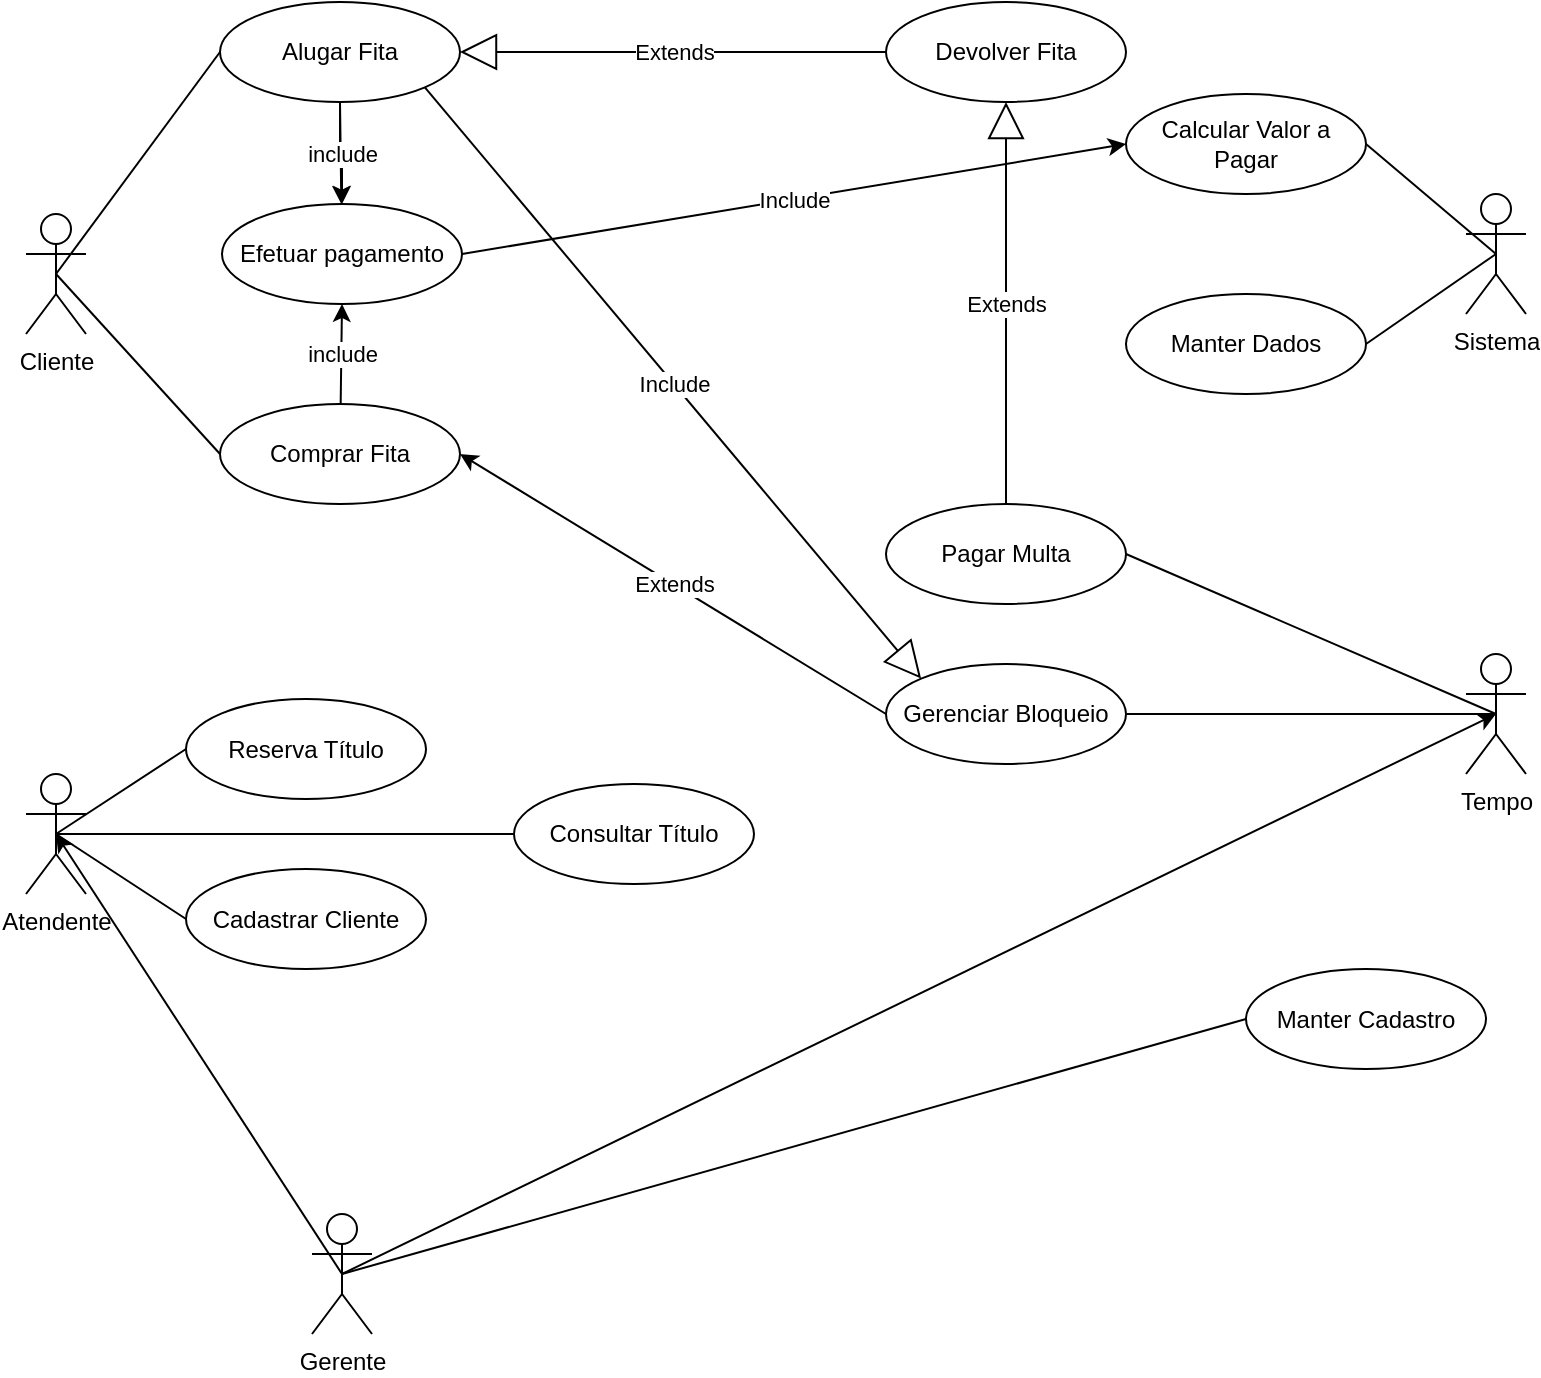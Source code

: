 <mxfile version="24.4.13" type="device">
  <diagram name="Página-1" id="mBbqfbOofUU7qoE12QT7">
    <mxGraphModel dx="2231" dy="1219" grid="1" gridSize="10" guides="1" tooltips="1" connect="1" arrows="1" fold="1" page="1" pageScale="1" pageWidth="827" pageHeight="1169" math="0" shadow="0">
      <root>
        <mxCell id="0" />
        <mxCell id="1" parent="0" />
        <mxCell id="JcZxeJO56D-WMN8OC1h9-1" value="Cliente" style="shape=umlActor;verticalLabelPosition=bottom;verticalAlign=top;html=1;outlineConnect=0;" parent="1" vertex="1">
          <mxGeometry x="50" y="170" width="30" height="60" as="geometry" />
        </mxCell>
        <mxCell id="JcZxeJO56D-WMN8OC1h9-5" value="Sistema" style="shape=umlActor;verticalLabelPosition=bottom;verticalAlign=top;html=1;outlineConnect=0;" parent="1" vertex="1">
          <mxGeometry x="770" y="160" width="30" height="60" as="geometry" />
        </mxCell>
        <mxCell id="JcZxeJO56D-WMN8OC1h9-6" value="Gerente" style="shape=umlActor;verticalLabelPosition=bottom;verticalAlign=top;html=1;outlineConnect=0;" parent="1" vertex="1">
          <mxGeometry x="193" y="670" width="30" height="60" as="geometry" />
        </mxCell>
        <mxCell id="JcZxeJO56D-WMN8OC1h9-7" value="Atendente" style="shape=umlActor;verticalLabelPosition=bottom;verticalAlign=top;html=1;outlineConnect=0;" parent="1" vertex="1">
          <mxGeometry x="50" y="450" width="30" height="60" as="geometry" />
        </mxCell>
        <mxCell id="JcZxeJO56D-WMN8OC1h9-8" value="Tempo" style="shape=umlActor;verticalLabelPosition=bottom;verticalAlign=top;html=1;outlineConnect=0;" parent="1" vertex="1">
          <mxGeometry x="770" y="390" width="30" height="60" as="geometry" />
        </mxCell>
        <mxCell id="dTikevTJ6Ti6eR5TrtDb-6" value="" style="edgeStyle=orthogonalEdgeStyle;rounded=0;orthogonalLoop=1;jettySize=auto;html=1;" edge="1" parent="1" source="JcZxeJO56D-WMN8OC1h9-9" target="SxKAKJMO1BZhD3rjuKHU-10">
          <mxGeometry relative="1" as="geometry" />
        </mxCell>
        <mxCell id="JcZxeJO56D-WMN8OC1h9-9" value="Alugar Fita" style="ellipse;whiteSpace=wrap;html=1;" parent="1" vertex="1">
          <mxGeometry x="147" y="64" width="120" height="50" as="geometry" />
        </mxCell>
        <mxCell id="JcZxeJO56D-WMN8OC1h9-10" value="Devolver Fita" style="ellipse;whiteSpace=wrap;html=1;" parent="1" vertex="1">
          <mxGeometry x="480" y="64" width="120" height="50" as="geometry" />
        </mxCell>
        <mxCell id="JcZxeJO56D-WMN8OC1h9-11" value="Comprar Fita" style="ellipse;whiteSpace=wrap;html=1;" parent="1" vertex="1">
          <mxGeometry x="147" y="265" width="120" height="50" as="geometry" />
        </mxCell>
        <mxCell id="JcZxeJO56D-WMN8OC1h9-16" value="" style="endArrow=none;html=1;rounded=0;exitX=0.5;exitY=0.5;exitDx=0;exitDy=0;exitPerimeter=0;entryX=0;entryY=0.5;entryDx=0;entryDy=0;" parent="1" source="JcZxeJO56D-WMN8OC1h9-1" target="JcZxeJO56D-WMN8OC1h9-9" edge="1">
          <mxGeometry width="50" height="50" relative="1" as="geometry">
            <mxPoint x="300" y="460" as="sourcePoint" />
            <mxPoint x="350" y="410" as="targetPoint" />
          </mxGeometry>
        </mxCell>
        <mxCell id="JcZxeJO56D-WMN8OC1h9-17" value="" style="endArrow=none;html=1;rounded=0;exitX=0.5;exitY=0.5;exitDx=0;exitDy=0;exitPerimeter=0;entryX=0;entryY=0.5;entryDx=0;entryDy=0;" parent="1" source="JcZxeJO56D-WMN8OC1h9-1" target="JcZxeJO56D-WMN8OC1h9-11" edge="1">
          <mxGeometry width="50" height="50" relative="1" as="geometry">
            <mxPoint x="300" y="460" as="sourcePoint" />
            <mxPoint x="350" y="410" as="targetPoint" />
          </mxGeometry>
        </mxCell>
        <mxCell id="SxKAKJMO1BZhD3rjuKHU-1" value="Extends" style="endArrow=block;endSize=16;endFill=0;html=1;rounded=0;exitX=0;exitY=0.5;exitDx=0;exitDy=0;entryX=1;entryY=0.5;entryDx=0;entryDy=0;" parent="1" source="JcZxeJO56D-WMN8OC1h9-10" target="JcZxeJO56D-WMN8OC1h9-9" edge="1">
          <mxGeometry width="160" relative="1" as="geometry">
            <mxPoint x="330" y="430" as="sourcePoint" />
            <mxPoint x="490" y="430" as="targetPoint" />
          </mxGeometry>
        </mxCell>
        <mxCell id="SxKAKJMO1BZhD3rjuKHU-2" value="Pagar Multa" style="ellipse;whiteSpace=wrap;html=1;" parent="1" vertex="1">
          <mxGeometry x="480" y="315" width="120" height="50" as="geometry" />
        </mxCell>
        <mxCell id="SxKAKJMO1BZhD3rjuKHU-3" value="Gerenciar Bloqueio" style="ellipse;whiteSpace=wrap;html=1;" parent="1" vertex="1">
          <mxGeometry x="480" y="395" width="120" height="50" as="geometry" />
        </mxCell>
        <mxCell id="SxKAKJMO1BZhD3rjuKHU-5" value="" style="endArrow=none;html=1;rounded=0;entryX=1;entryY=0.5;entryDx=0;entryDy=0;exitX=0.5;exitY=0.5;exitDx=0;exitDy=0;exitPerimeter=0;" parent="1" source="JcZxeJO56D-WMN8OC1h9-8" target="SxKAKJMO1BZhD3rjuKHU-2" edge="1">
          <mxGeometry width="50" height="50" relative="1" as="geometry">
            <mxPoint x="450" y="460" as="sourcePoint" />
            <mxPoint x="500" y="410" as="targetPoint" />
          </mxGeometry>
        </mxCell>
        <mxCell id="SxKAKJMO1BZhD3rjuKHU-6" value="" style="endArrow=none;html=1;rounded=0;entryX=1;entryY=0.5;entryDx=0;entryDy=0;exitX=0.5;exitY=0.5;exitDx=0;exitDy=0;exitPerimeter=0;" parent="1" source="JcZxeJO56D-WMN8OC1h9-8" target="SxKAKJMO1BZhD3rjuKHU-3" edge="1">
          <mxGeometry width="50" height="50" relative="1" as="geometry">
            <mxPoint x="785" y="430" as="sourcePoint" />
            <mxPoint x="710" y="375" as="targetPoint" />
          </mxGeometry>
        </mxCell>
        <mxCell id="SxKAKJMO1BZhD3rjuKHU-8" value="Extends" style="endArrow=block;endSize=16;endFill=0;html=1;rounded=0;entryX=0.5;entryY=1;entryDx=0;entryDy=0;exitX=0.5;exitY=0;exitDx=0;exitDy=0;" parent="1" source="SxKAKJMO1BZhD3rjuKHU-2" target="JcZxeJO56D-WMN8OC1h9-10" edge="1">
          <mxGeometry width="160" relative="1" as="geometry">
            <mxPoint x="330" y="440" as="sourcePoint" />
            <mxPoint x="490" y="440" as="targetPoint" />
          </mxGeometry>
        </mxCell>
        <mxCell id="SxKAKJMO1BZhD3rjuKHU-9" value="Include" style="endArrow=block;endSize=16;endFill=0;html=1;rounded=0;entryX=0;entryY=0;entryDx=0;entryDy=0;exitX=1;exitY=1;exitDx=0;exitDy=0;" parent="1" source="JcZxeJO56D-WMN8OC1h9-9" target="SxKAKJMO1BZhD3rjuKHU-3" edge="1">
          <mxGeometry width="160" relative="1" as="geometry">
            <mxPoint x="330" y="440" as="sourcePoint" />
            <mxPoint x="490" y="440" as="targetPoint" />
          </mxGeometry>
        </mxCell>
        <mxCell id="SxKAKJMO1BZhD3rjuKHU-10" value="Efetuar pagamento" style="ellipse;whiteSpace=wrap;html=1;" parent="1" vertex="1">
          <mxGeometry x="148" y="165" width="120" height="50" as="geometry" />
        </mxCell>
        <mxCell id="dTikevTJ6Ti6eR5TrtDb-1" value="" style="endArrow=classic;html=1;rounded=0;entryX=0.5;entryY=1;entryDx=0;entryDy=0;" edge="1" parent="1" source="JcZxeJO56D-WMN8OC1h9-11" target="SxKAKJMO1BZhD3rjuKHU-10">
          <mxGeometry relative="1" as="geometry">
            <mxPoint x="320" y="440" as="sourcePoint" />
            <mxPoint x="420" y="440" as="targetPoint" />
          </mxGeometry>
        </mxCell>
        <mxCell id="dTikevTJ6Ti6eR5TrtDb-2" value="include" style="edgeLabel;resizable=0;html=1;;align=center;verticalAlign=middle;" connectable="0" vertex="1" parent="dTikevTJ6Ti6eR5TrtDb-1">
          <mxGeometry relative="1" as="geometry" />
        </mxCell>
        <mxCell id="dTikevTJ6Ti6eR5TrtDb-3" value="" style="endArrow=classic;html=1;rounded=0;exitX=0.5;exitY=1;exitDx=0;exitDy=0;" edge="1" parent="1" source="JcZxeJO56D-WMN8OC1h9-9" target="SxKAKJMO1BZhD3rjuKHU-10">
          <mxGeometry relative="1" as="geometry">
            <mxPoint x="320" y="440" as="sourcePoint" />
            <mxPoint x="420" y="440" as="targetPoint" />
          </mxGeometry>
        </mxCell>
        <mxCell id="dTikevTJ6Ti6eR5TrtDb-4" value="include" style="edgeLabel;resizable=0;html=1;;align=center;verticalAlign=middle;" connectable="0" vertex="1" parent="dTikevTJ6Ti6eR5TrtDb-3">
          <mxGeometry relative="1" as="geometry" />
        </mxCell>
        <mxCell id="dTikevTJ6Ti6eR5TrtDb-8" value="Calcular Valor a Pagar" style="ellipse;whiteSpace=wrap;html=1;" vertex="1" parent="1">
          <mxGeometry x="600" y="110" width="120" height="50" as="geometry" />
        </mxCell>
        <mxCell id="dTikevTJ6Ti6eR5TrtDb-9" value="" style="endArrow=none;html=1;rounded=0;entryX=1;entryY=0.5;entryDx=0;entryDy=0;exitX=0.5;exitY=0.5;exitDx=0;exitDy=0;exitPerimeter=0;" edge="1" parent="1" source="JcZxeJO56D-WMN8OC1h9-5" target="dTikevTJ6Ti6eR5TrtDb-8">
          <mxGeometry width="50" height="50" relative="1" as="geometry">
            <mxPoint x="250" y="295" as="sourcePoint" />
            <mxPoint x="300" y="245" as="targetPoint" />
          </mxGeometry>
        </mxCell>
        <mxCell id="dTikevTJ6Ti6eR5TrtDb-10" value="" style="endArrow=classic;html=1;rounded=0;exitX=0;exitY=0.5;exitDx=0;exitDy=0;entryX=1;entryY=0.5;entryDx=0;entryDy=0;" edge="1" parent="1" source="SxKAKJMO1BZhD3rjuKHU-3" target="JcZxeJO56D-WMN8OC1h9-11">
          <mxGeometry relative="1" as="geometry">
            <mxPoint x="414" y="340" as="sourcePoint" />
            <mxPoint x="264" y="300" as="targetPoint" />
          </mxGeometry>
        </mxCell>
        <mxCell id="dTikevTJ6Ti6eR5TrtDb-11" value="Extends" style="edgeLabel;resizable=0;html=1;;align=center;verticalAlign=middle;" connectable="0" vertex="1" parent="dTikevTJ6Ti6eR5TrtDb-10">
          <mxGeometry relative="1" as="geometry" />
        </mxCell>
        <mxCell id="dTikevTJ6Ti6eR5TrtDb-12" value="Consultar Título" style="ellipse;whiteSpace=wrap;html=1;" vertex="1" parent="1">
          <mxGeometry x="294" y="455" width="120" height="50" as="geometry" />
        </mxCell>
        <mxCell id="dTikevTJ6Ti6eR5TrtDb-13" value="Cadastrar Cliente" style="ellipse;whiteSpace=wrap;html=1;" vertex="1" parent="1">
          <mxGeometry x="130" y="497.5" width="120" height="50" as="geometry" />
        </mxCell>
        <mxCell id="dTikevTJ6Ti6eR5TrtDb-14" value="Reserva Título" style="ellipse;whiteSpace=wrap;html=1;" vertex="1" parent="1">
          <mxGeometry x="130" y="412.5" width="120" height="50" as="geometry" />
        </mxCell>
        <mxCell id="dTikevTJ6Ti6eR5TrtDb-16" value="" style="endArrow=none;html=1;rounded=0;exitX=0.5;exitY=0.5;exitDx=0;exitDy=0;exitPerimeter=0;entryX=0;entryY=0.5;entryDx=0;entryDy=0;" edge="1" parent="1" source="JcZxeJO56D-WMN8OC1h9-7" target="dTikevTJ6Ti6eR5TrtDb-14">
          <mxGeometry width="50" height="50" relative="1" as="geometry">
            <mxPoint x="250" y="410" as="sourcePoint" />
            <mxPoint x="300" y="360" as="targetPoint" />
          </mxGeometry>
        </mxCell>
        <mxCell id="dTikevTJ6Ti6eR5TrtDb-17" value="" style="endArrow=none;html=1;rounded=0;entryX=0;entryY=0.5;entryDx=0;entryDy=0;exitX=0.5;exitY=0.5;exitDx=0;exitDy=0;exitPerimeter=0;" edge="1" parent="1" source="JcZxeJO56D-WMN8OC1h9-7" target="dTikevTJ6Ti6eR5TrtDb-13">
          <mxGeometry width="50" height="50" relative="1" as="geometry">
            <mxPoint x="70" y="480" as="sourcePoint" />
            <mxPoint x="300" y="360" as="targetPoint" />
          </mxGeometry>
        </mxCell>
        <mxCell id="dTikevTJ6Ti6eR5TrtDb-18" value="" style="endArrow=none;html=1;rounded=0;exitX=0.5;exitY=0.5;exitDx=0;exitDy=0;exitPerimeter=0;entryX=0;entryY=0.5;entryDx=0;entryDy=0;" edge="1" parent="1" source="JcZxeJO56D-WMN8OC1h9-7" target="dTikevTJ6Ti6eR5TrtDb-12">
          <mxGeometry width="50" height="50" relative="1" as="geometry">
            <mxPoint x="200" y="460" as="sourcePoint" />
            <mxPoint x="250" y="410" as="targetPoint" />
          </mxGeometry>
        </mxCell>
        <mxCell id="dTikevTJ6Ti6eR5TrtDb-19" value="" style="endArrow=classic;html=1;rounded=0;exitX=0.5;exitY=0.5;exitDx=0;exitDy=0;exitPerimeter=0;entryX=0.5;entryY=0.5;entryDx=0;entryDy=0;entryPerimeter=0;" edge="1" parent="1" source="JcZxeJO56D-WMN8OC1h9-6" target="JcZxeJO56D-WMN8OC1h9-7">
          <mxGeometry width="50" height="50" relative="1" as="geometry">
            <mxPoint x="320" y="490" as="sourcePoint" />
            <mxPoint x="370" y="440" as="targetPoint" />
          </mxGeometry>
        </mxCell>
        <mxCell id="dTikevTJ6Ti6eR5TrtDb-20" value="" style="endArrow=classic;html=1;rounded=0;exitX=0.5;exitY=0.5;exitDx=0;exitDy=0;exitPerimeter=0;entryX=0.5;entryY=0.5;entryDx=0;entryDy=0;entryPerimeter=0;" edge="1" parent="1" source="JcZxeJO56D-WMN8OC1h9-6" target="JcZxeJO56D-WMN8OC1h9-8">
          <mxGeometry width="50" height="50" relative="1" as="geometry">
            <mxPoint x="320" y="490" as="sourcePoint" />
            <mxPoint x="370" y="440" as="targetPoint" />
          </mxGeometry>
        </mxCell>
        <mxCell id="dTikevTJ6Ti6eR5TrtDb-21" value="Manter Cadastro" style="ellipse;whiteSpace=wrap;html=1;" vertex="1" parent="1">
          <mxGeometry x="660" y="547.5" width="120" height="50" as="geometry" />
        </mxCell>
        <mxCell id="dTikevTJ6Ti6eR5TrtDb-22" value="" style="endArrow=none;html=1;rounded=0;exitX=0.5;exitY=0.5;exitDx=0;exitDy=0;exitPerimeter=0;entryX=0;entryY=0.5;entryDx=0;entryDy=0;" edge="1" parent="1" source="JcZxeJO56D-WMN8OC1h9-6" target="dTikevTJ6Ti6eR5TrtDb-21">
          <mxGeometry width="50" height="50" relative="1" as="geometry">
            <mxPoint x="320" y="490" as="sourcePoint" />
            <mxPoint x="370" y="440" as="targetPoint" />
          </mxGeometry>
        </mxCell>
        <mxCell id="dTikevTJ6Ti6eR5TrtDb-23" value="" style="endArrow=classic;html=1;rounded=0;exitX=1;exitY=0.5;exitDx=0;exitDy=0;entryX=0;entryY=0.5;entryDx=0;entryDy=0;" edge="1" parent="1" source="SxKAKJMO1BZhD3rjuKHU-10" target="dTikevTJ6Ti6eR5TrtDb-8">
          <mxGeometry relative="1" as="geometry">
            <mxPoint x="300" y="460" as="sourcePoint" />
            <mxPoint x="400" y="460" as="targetPoint" />
          </mxGeometry>
        </mxCell>
        <mxCell id="dTikevTJ6Ti6eR5TrtDb-24" value="Include" style="edgeLabel;resizable=0;html=1;;align=center;verticalAlign=middle;" connectable="0" vertex="1" parent="dTikevTJ6Ti6eR5TrtDb-23">
          <mxGeometry relative="1" as="geometry" />
        </mxCell>
        <mxCell id="dTikevTJ6Ti6eR5TrtDb-27" value="Manter Dados" style="ellipse;whiteSpace=wrap;html=1;" vertex="1" parent="1">
          <mxGeometry x="600" y="210" width="120" height="50" as="geometry" />
        </mxCell>
        <mxCell id="dTikevTJ6Ti6eR5TrtDb-28" value="" style="endArrow=none;html=1;rounded=0;exitX=1;exitY=0.5;exitDx=0;exitDy=0;entryX=0.5;entryY=0.5;entryDx=0;entryDy=0;entryPerimeter=0;" edge="1" parent="1" source="dTikevTJ6Ti6eR5TrtDb-27" target="JcZxeJO56D-WMN8OC1h9-5">
          <mxGeometry width="50" height="50" relative="1" as="geometry">
            <mxPoint x="310" y="120" as="sourcePoint" />
            <mxPoint x="360" y="70" as="targetPoint" />
          </mxGeometry>
        </mxCell>
      </root>
    </mxGraphModel>
  </diagram>
</mxfile>
